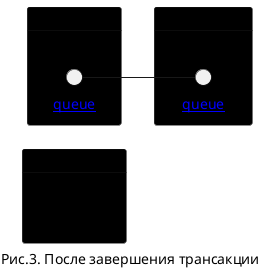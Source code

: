 @startuml
left to right direction

skinparam card {
    BorderThickness 0.5
    BackgroundColor 0
}

skinparam label {
    FontSize 0
}

card Alice {
    label nothing
}

card Bob {
    circle "[[/work/transaction-types/queue-example/diagrams/queue-client/{queue} queue]]" as queue1 <<client>>
}

card Carol {
    circle "[[/work/transaction-types/queue-example/diagrams/queue-server/{queue} queue]]" as queue2 <<server>>
}

queue1 -- queue2

caption Рис.3. После завершения трансакции
@enduml